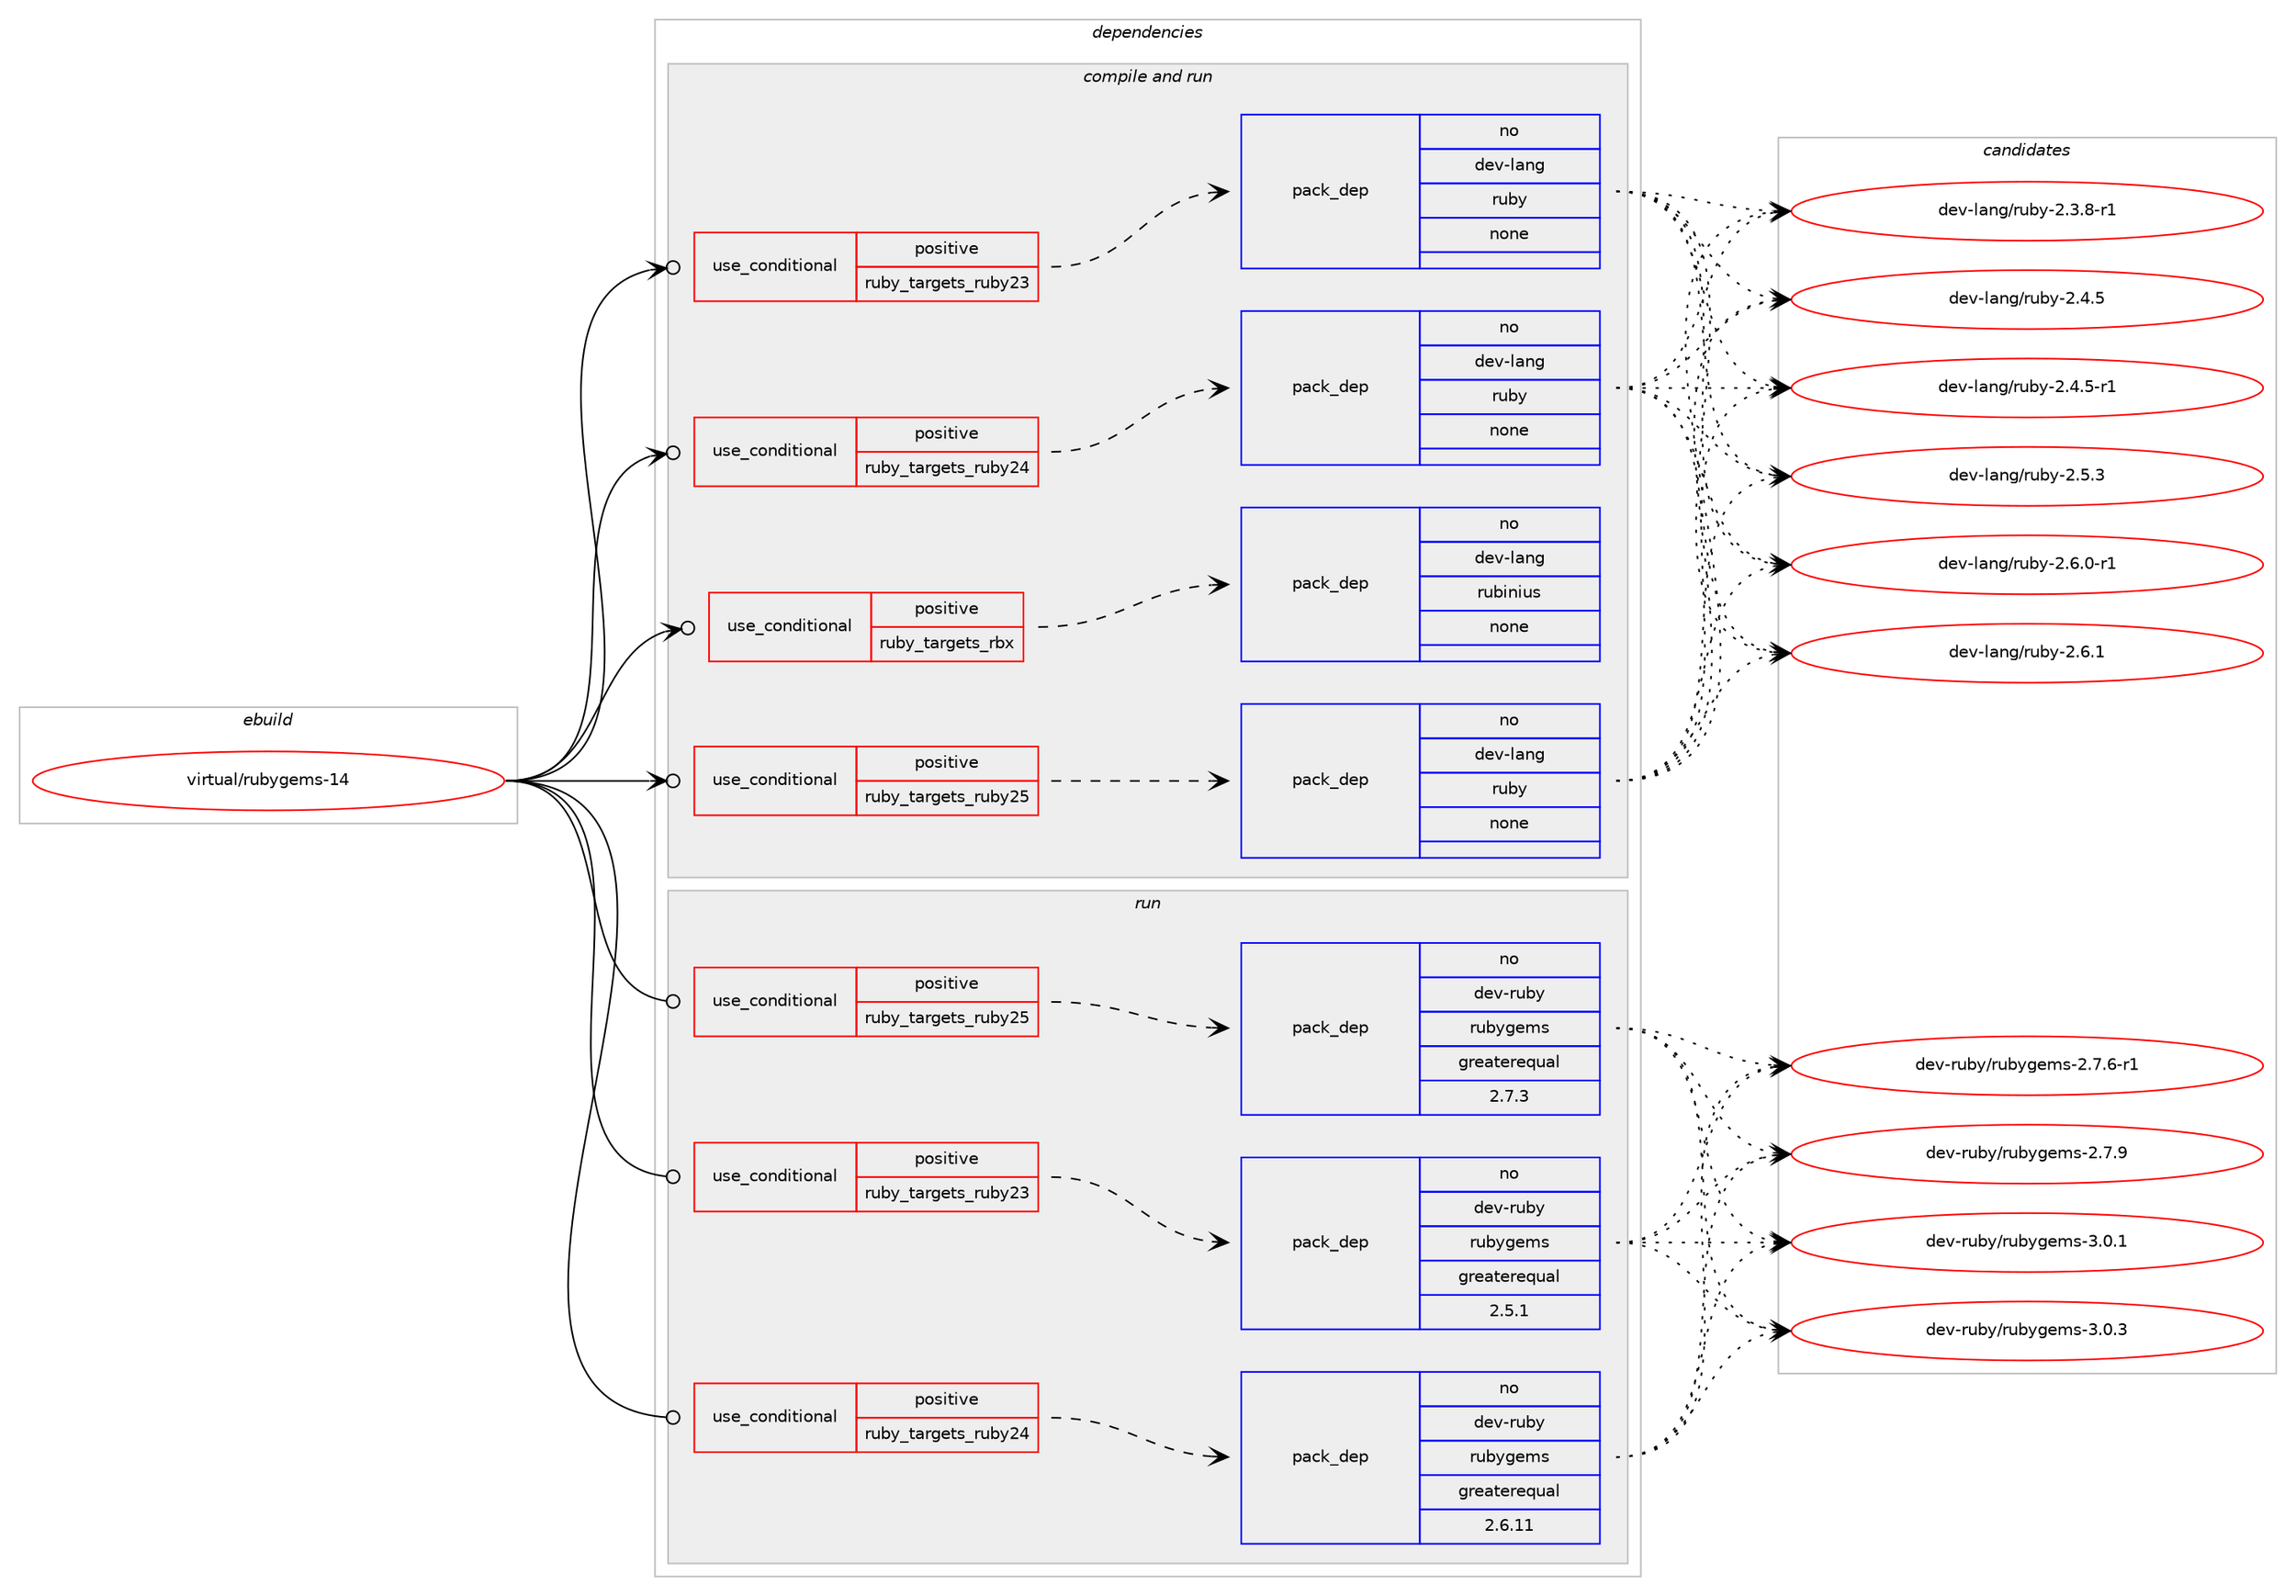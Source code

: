 digraph prolog {

# *************
# Graph options
# *************

newrank=true;
concentrate=true;
compound=true;
graph [rankdir=LR,fontname=Helvetica,fontsize=10,ranksep=1.5];#, ranksep=2.5, nodesep=0.2];
edge  [arrowhead=vee];
node  [fontname=Helvetica,fontsize=10];

# **********
# The ebuild
# **********

subgraph cluster_leftcol {
color=gray;
rank=same;
label=<<i>ebuild</i>>;
id [label="virtual/rubygems-14", color=red, width=4, href="../virtual/rubygems-14.svg"];
}

# ****************
# The dependencies
# ****************

subgraph cluster_midcol {
color=gray;
label=<<i>dependencies</i>>;
subgraph cluster_compile {
fillcolor="#eeeeee";
style=filled;
label=<<i>compile</i>>;
}
subgraph cluster_compileandrun {
fillcolor="#eeeeee";
style=filled;
label=<<i>compile and run</i>>;
subgraph cond462788 {
dependency1743206 [label=<<TABLE BORDER="0" CELLBORDER="1" CELLSPACING="0" CELLPADDING="4"><TR><TD ROWSPAN="3" CELLPADDING="10">use_conditional</TD></TR><TR><TD>positive</TD></TR><TR><TD>ruby_targets_rbx</TD></TR></TABLE>>, shape=none, color=red];
subgraph pack1251330 {
dependency1743207 [label=<<TABLE BORDER="0" CELLBORDER="1" CELLSPACING="0" CELLPADDING="4" WIDTH="220"><TR><TD ROWSPAN="6" CELLPADDING="30">pack_dep</TD></TR><TR><TD WIDTH="110">no</TD></TR><TR><TD>dev-lang</TD></TR><TR><TD>rubinius</TD></TR><TR><TD>none</TD></TR><TR><TD></TD></TR></TABLE>>, shape=none, color=blue];
}
dependency1743206:e -> dependency1743207:w [weight=20,style="dashed",arrowhead="vee"];
}
id:e -> dependency1743206:w [weight=20,style="solid",arrowhead="odotvee"];
subgraph cond462789 {
dependency1743208 [label=<<TABLE BORDER="0" CELLBORDER="1" CELLSPACING="0" CELLPADDING="4"><TR><TD ROWSPAN="3" CELLPADDING="10">use_conditional</TD></TR><TR><TD>positive</TD></TR><TR><TD>ruby_targets_ruby23</TD></TR></TABLE>>, shape=none, color=red];
subgraph pack1251331 {
dependency1743209 [label=<<TABLE BORDER="0" CELLBORDER="1" CELLSPACING="0" CELLPADDING="4" WIDTH="220"><TR><TD ROWSPAN="6" CELLPADDING="30">pack_dep</TD></TR><TR><TD WIDTH="110">no</TD></TR><TR><TD>dev-lang</TD></TR><TR><TD>ruby</TD></TR><TR><TD>none</TD></TR><TR><TD></TD></TR></TABLE>>, shape=none, color=blue];
}
dependency1743208:e -> dependency1743209:w [weight=20,style="dashed",arrowhead="vee"];
}
id:e -> dependency1743208:w [weight=20,style="solid",arrowhead="odotvee"];
subgraph cond462790 {
dependency1743210 [label=<<TABLE BORDER="0" CELLBORDER="1" CELLSPACING="0" CELLPADDING="4"><TR><TD ROWSPAN="3" CELLPADDING="10">use_conditional</TD></TR><TR><TD>positive</TD></TR><TR><TD>ruby_targets_ruby24</TD></TR></TABLE>>, shape=none, color=red];
subgraph pack1251332 {
dependency1743211 [label=<<TABLE BORDER="0" CELLBORDER="1" CELLSPACING="0" CELLPADDING="4" WIDTH="220"><TR><TD ROWSPAN="6" CELLPADDING="30">pack_dep</TD></TR><TR><TD WIDTH="110">no</TD></TR><TR><TD>dev-lang</TD></TR><TR><TD>ruby</TD></TR><TR><TD>none</TD></TR><TR><TD></TD></TR></TABLE>>, shape=none, color=blue];
}
dependency1743210:e -> dependency1743211:w [weight=20,style="dashed",arrowhead="vee"];
}
id:e -> dependency1743210:w [weight=20,style="solid",arrowhead="odotvee"];
subgraph cond462791 {
dependency1743212 [label=<<TABLE BORDER="0" CELLBORDER="1" CELLSPACING="0" CELLPADDING="4"><TR><TD ROWSPAN="3" CELLPADDING="10">use_conditional</TD></TR><TR><TD>positive</TD></TR><TR><TD>ruby_targets_ruby25</TD></TR></TABLE>>, shape=none, color=red];
subgraph pack1251333 {
dependency1743213 [label=<<TABLE BORDER="0" CELLBORDER="1" CELLSPACING="0" CELLPADDING="4" WIDTH="220"><TR><TD ROWSPAN="6" CELLPADDING="30">pack_dep</TD></TR><TR><TD WIDTH="110">no</TD></TR><TR><TD>dev-lang</TD></TR><TR><TD>ruby</TD></TR><TR><TD>none</TD></TR><TR><TD></TD></TR></TABLE>>, shape=none, color=blue];
}
dependency1743212:e -> dependency1743213:w [weight=20,style="dashed",arrowhead="vee"];
}
id:e -> dependency1743212:w [weight=20,style="solid",arrowhead="odotvee"];
}
subgraph cluster_run {
fillcolor="#eeeeee";
style=filled;
label=<<i>run</i>>;
subgraph cond462792 {
dependency1743214 [label=<<TABLE BORDER="0" CELLBORDER="1" CELLSPACING="0" CELLPADDING="4"><TR><TD ROWSPAN="3" CELLPADDING="10">use_conditional</TD></TR><TR><TD>positive</TD></TR><TR><TD>ruby_targets_ruby23</TD></TR></TABLE>>, shape=none, color=red];
subgraph pack1251334 {
dependency1743215 [label=<<TABLE BORDER="0" CELLBORDER="1" CELLSPACING="0" CELLPADDING="4" WIDTH="220"><TR><TD ROWSPAN="6" CELLPADDING="30">pack_dep</TD></TR><TR><TD WIDTH="110">no</TD></TR><TR><TD>dev-ruby</TD></TR><TR><TD>rubygems</TD></TR><TR><TD>greaterequal</TD></TR><TR><TD>2.5.1</TD></TR></TABLE>>, shape=none, color=blue];
}
dependency1743214:e -> dependency1743215:w [weight=20,style="dashed",arrowhead="vee"];
}
id:e -> dependency1743214:w [weight=20,style="solid",arrowhead="odot"];
subgraph cond462793 {
dependency1743216 [label=<<TABLE BORDER="0" CELLBORDER="1" CELLSPACING="0" CELLPADDING="4"><TR><TD ROWSPAN="3" CELLPADDING="10">use_conditional</TD></TR><TR><TD>positive</TD></TR><TR><TD>ruby_targets_ruby24</TD></TR></TABLE>>, shape=none, color=red];
subgraph pack1251335 {
dependency1743217 [label=<<TABLE BORDER="0" CELLBORDER="1" CELLSPACING="0" CELLPADDING="4" WIDTH="220"><TR><TD ROWSPAN="6" CELLPADDING="30">pack_dep</TD></TR><TR><TD WIDTH="110">no</TD></TR><TR><TD>dev-ruby</TD></TR><TR><TD>rubygems</TD></TR><TR><TD>greaterequal</TD></TR><TR><TD>2.6.11</TD></TR></TABLE>>, shape=none, color=blue];
}
dependency1743216:e -> dependency1743217:w [weight=20,style="dashed",arrowhead="vee"];
}
id:e -> dependency1743216:w [weight=20,style="solid",arrowhead="odot"];
subgraph cond462794 {
dependency1743218 [label=<<TABLE BORDER="0" CELLBORDER="1" CELLSPACING="0" CELLPADDING="4"><TR><TD ROWSPAN="3" CELLPADDING="10">use_conditional</TD></TR><TR><TD>positive</TD></TR><TR><TD>ruby_targets_ruby25</TD></TR></TABLE>>, shape=none, color=red];
subgraph pack1251336 {
dependency1743219 [label=<<TABLE BORDER="0" CELLBORDER="1" CELLSPACING="0" CELLPADDING="4" WIDTH="220"><TR><TD ROWSPAN="6" CELLPADDING="30">pack_dep</TD></TR><TR><TD WIDTH="110">no</TD></TR><TR><TD>dev-ruby</TD></TR><TR><TD>rubygems</TD></TR><TR><TD>greaterequal</TD></TR><TR><TD>2.7.3</TD></TR></TABLE>>, shape=none, color=blue];
}
dependency1743218:e -> dependency1743219:w [weight=20,style="dashed",arrowhead="vee"];
}
id:e -> dependency1743218:w [weight=20,style="solid",arrowhead="odot"];
}
}

# **************
# The candidates
# **************

subgraph cluster_choices {
rank=same;
color=gray;
label=<<i>candidates</i>>;

subgraph choice1251330 {
color=black;
nodesep=1;
}
subgraph choice1251331 {
color=black;
nodesep=1;
choice100101118451089711010347114117981214550465146564511449 [label="dev-lang/ruby-2.3.8-r1", color=red, width=4,href="../dev-lang/ruby-2.3.8-r1.svg"];
choice10010111845108971101034711411798121455046524653 [label="dev-lang/ruby-2.4.5", color=red, width=4,href="../dev-lang/ruby-2.4.5.svg"];
choice100101118451089711010347114117981214550465246534511449 [label="dev-lang/ruby-2.4.5-r1", color=red, width=4,href="../dev-lang/ruby-2.4.5-r1.svg"];
choice10010111845108971101034711411798121455046534651 [label="dev-lang/ruby-2.5.3", color=red, width=4,href="../dev-lang/ruby-2.5.3.svg"];
choice100101118451089711010347114117981214550465446484511449 [label="dev-lang/ruby-2.6.0-r1", color=red, width=4,href="../dev-lang/ruby-2.6.0-r1.svg"];
choice10010111845108971101034711411798121455046544649 [label="dev-lang/ruby-2.6.1", color=red, width=4,href="../dev-lang/ruby-2.6.1.svg"];
dependency1743209:e -> choice100101118451089711010347114117981214550465146564511449:w [style=dotted,weight="100"];
dependency1743209:e -> choice10010111845108971101034711411798121455046524653:w [style=dotted,weight="100"];
dependency1743209:e -> choice100101118451089711010347114117981214550465246534511449:w [style=dotted,weight="100"];
dependency1743209:e -> choice10010111845108971101034711411798121455046534651:w [style=dotted,weight="100"];
dependency1743209:e -> choice100101118451089711010347114117981214550465446484511449:w [style=dotted,weight="100"];
dependency1743209:e -> choice10010111845108971101034711411798121455046544649:w [style=dotted,weight="100"];
}
subgraph choice1251332 {
color=black;
nodesep=1;
choice100101118451089711010347114117981214550465146564511449 [label="dev-lang/ruby-2.3.8-r1", color=red, width=4,href="../dev-lang/ruby-2.3.8-r1.svg"];
choice10010111845108971101034711411798121455046524653 [label="dev-lang/ruby-2.4.5", color=red, width=4,href="../dev-lang/ruby-2.4.5.svg"];
choice100101118451089711010347114117981214550465246534511449 [label="dev-lang/ruby-2.4.5-r1", color=red, width=4,href="../dev-lang/ruby-2.4.5-r1.svg"];
choice10010111845108971101034711411798121455046534651 [label="dev-lang/ruby-2.5.3", color=red, width=4,href="../dev-lang/ruby-2.5.3.svg"];
choice100101118451089711010347114117981214550465446484511449 [label="dev-lang/ruby-2.6.0-r1", color=red, width=4,href="../dev-lang/ruby-2.6.0-r1.svg"];
choice10010111845108971101034711411798121455046544649 [label="dev-lang/ruby-2.6.1", color=red, width=4,href="../dev-lang/ruby-2.6.1.svg"];
dependency1743211:e -> choice100101118451089711010347114117981214550465146564511449:w [style=dotted,weight="100"];
dependency1743211:e -> choice10010111845108971101034711411798121455046524653:w [style=dotted,weight="100"];
dependency1743211:e -> choice100101118451089711010347114117981214550465246534511449:w [style=dotted,weight="100"];
dependency1743211:e -> choice10010111845108971101034711411798121455046534651:w [style=dotted,weight="100"];
dependency1743211:e -> choice100101118451089711010347114117981214550465446484511449:w [style=dotted,weight="100"];
dependency1743211:e -> choice10010111845108971101034711411798121455046544649:w [style=dotted,weight="100"];
}
subgraph choice1251333 {
color=black;
nodesep=1;
choice100101118451089711010347114117981214550465146564511449 [label="dev-lang/ruby-2.3.8-r1", color=red, width=4,href="../dev-lang/ruby-2.3.8-r1.svg"];
choice10010111845108971101034711411798121455046524653 [label="dev-lang/ruby-2.4.5", color=red, width=4,href="../dev-lang/ruby-2.4.5.svg"];
choice100101118451089711010347114117981214550465246534511449 [label="dev-lang/ruby-2.4.5-r1", color=red, width=4,href="../dev-lang/ruby-2.4.5-r1.svg"];
choice10010111845108971101034711411798121455046534651 [label="dev-lang/ruby-2.5.3", color=red, width=4,href="../dev-lang/ruby-2.5.3.svg"];
choice100101118451089711010347114117981214550465446484511449 [label="dev-lang/ruby-2.6.0-r1", color=red, width=4,href="../dev-lang/ruby-2.6.0-r1.svg"];
choice10010111845108971101034711411798121455046544649 [label="dev-lang/ruby-2.6.1", color=red, width=4,href="../dev-lang/ruby-2.6.1.svg"];
dependency1743213:e -> choice100101118451089711010347114117981214550465146564511449:w [style=dotted,weight="100"];
dependency1743213:e -> choice10010111845108971101034711411798121455046524653:w [style=dotted,weight="100"];
dependency1743213:e -> choice100101118451089711010347114117981214550465246534511449:w [style=dotted,weight="100"];
dependency1743213:e -> choice10010111845108971101034711411798121455046534651:w [style=dotted,weight="100"];
dependency1743213:e -> choice100101118451089711010347114117981214550465446484511449:w [style=dotted,weight="100"];
dependency1743213:e -> choice10010111845108971101034711411798121455046544649:w [style=dotted,weight="100"];
}
subgraph choice1251334 {
color=black;
nodesep=1;
choice100101118451141179812147114117981211031011091154550465546544511449 [label="dev-ruby/rubygems-2.7.6-r1", color=red, width=4,href="../dev-ruby/rubygems-2.7.6-r1.svg"];
choice10010111845114117981214711411798121103101109115455046554657 [label="dev-ruby/rubygems-2.7.9", color=red, width=4,href="../dev-ruby/rubygems-2.7.9.svg"];
choice10010111845114117981214711411798121103101109115455146484649 [label="dev-ruby/rubygems-3.0.1", color=red, width=4,href="../dev-ruby/rubygems-3.0.1.svg"];
choice10010111845114117981214711411798121103101109115455146484651 [label="dev-ruby/rubygems-3.0.3", color=red, width=4,href="../dev-ruby/rubygems-3.0.3.svg"];
dependency1743215:e -> choice100101118451141179812147114117981211031011091154550465546544511449:w [style=dotted,weight="100"];
dependency1743215:e -> choice10010111845114117981214711411798121103101109115455046554657:w [style=dotted,weight="100"];
dependency1743215:e -> choice10010111845114117981214711411798121103101109115455146484649:w [style=dotted,weight="100"];
dependency1743215:e -> choice10010111845114117981214711411798121103101109115455146484651:w [style=dotted,weight="100"];
}
subgraph choice1251335 {
color=black;
nodesep=1;
choice100101118451141179812147114117981211031011091154550465546544511449 [label="dev-ruby/rubygems-2.7.6-r1", color=red, width=4,href="../dev-ruby/rubygems-2.7.6-r1.svg"];
choice10010111845114117981214711411798121103101109115455046554657 [label="dev-ruby/rubygems-2.7.9", color=red, width=4,href="../dev-ruby/rubygems-2.7.9.svg"];
choice10010111845114117981214711411798121103101109115455146484649 [label="dev-ruby/rubygems-3.0.1", color=red, width=4,href="../dev-ruby/rubygems-3.0.1.svg"];
choice10010111845114117981214711411798121103101109115455146484651 [label="dev-ruby/rubygems-3.0.3", color=red, width=4,href="../dev-ruby/rubygems-3.0.3.svg"];
dependency1743217:e -> choice100101118451141179812147114117981211031011091154550465546544511449:w [style=dotted,weight="100"];
dependency1743217:e -> choice10010111845114117981214711411798121103101109115455046554657:w [style=dotted,weight="100"];
dependency1743217:e -> choice10010111845114117981214711411798121103101109115455146484649:w [style=dotted,weight="100"];
dependency1743217:e -> choice10010111845114117981214711411798121103101109115455146484651:w [style=dotted,weight="100"];
}
subgraph choice1251336 {
color=black;
nodesep=1;
choice100101118451141179812147114117981211031011091154550465546544511449 [label="dev-ruby/rubygems-2.7.6-r1", color=red, width=4,href="../dev-ruby/rubygems-2.7.6-r1.svg"];
choice10010111845114117981214711411798121103101109115455046554657 [label="dev-ruby/rubygems-2.7.9", color=red, width=4,href="../dev-ruby/rubygems-2.7.9.svg"];
choice10010111845114117981214711411798121103101109115455146484649 [label="dev-ruby/rubygems-3.0.1", color=red, width=4,href="../dev-ruby/rubygems-3.0.1.svg"];
choice10010111845114117981214711411798121103101109115455146484651 [label="dev-ruby/rubygems-3.0.3", color=red, width=4,href="../dev-ruby/rubygems-3.0.3.svg"];
dependency1743219:e -> choice100101118451141179812147114117981211031011091154550465546544511449:w [style=dotted,weight="100"];
dependency1743219:e -> choice10010111845114117981214711411798121103101109115455046554657:w [style=dotted,weight="100"];
dependency1743219:e -> choice10010111845114117981214711411798121103101109115455146484649:w [style=dotted,weight="100"];
dependency1743219:e -> choice10010111845114117981214711411798121103101109115455146484651:w [style=dotted,weight="100"];
}
}

}
